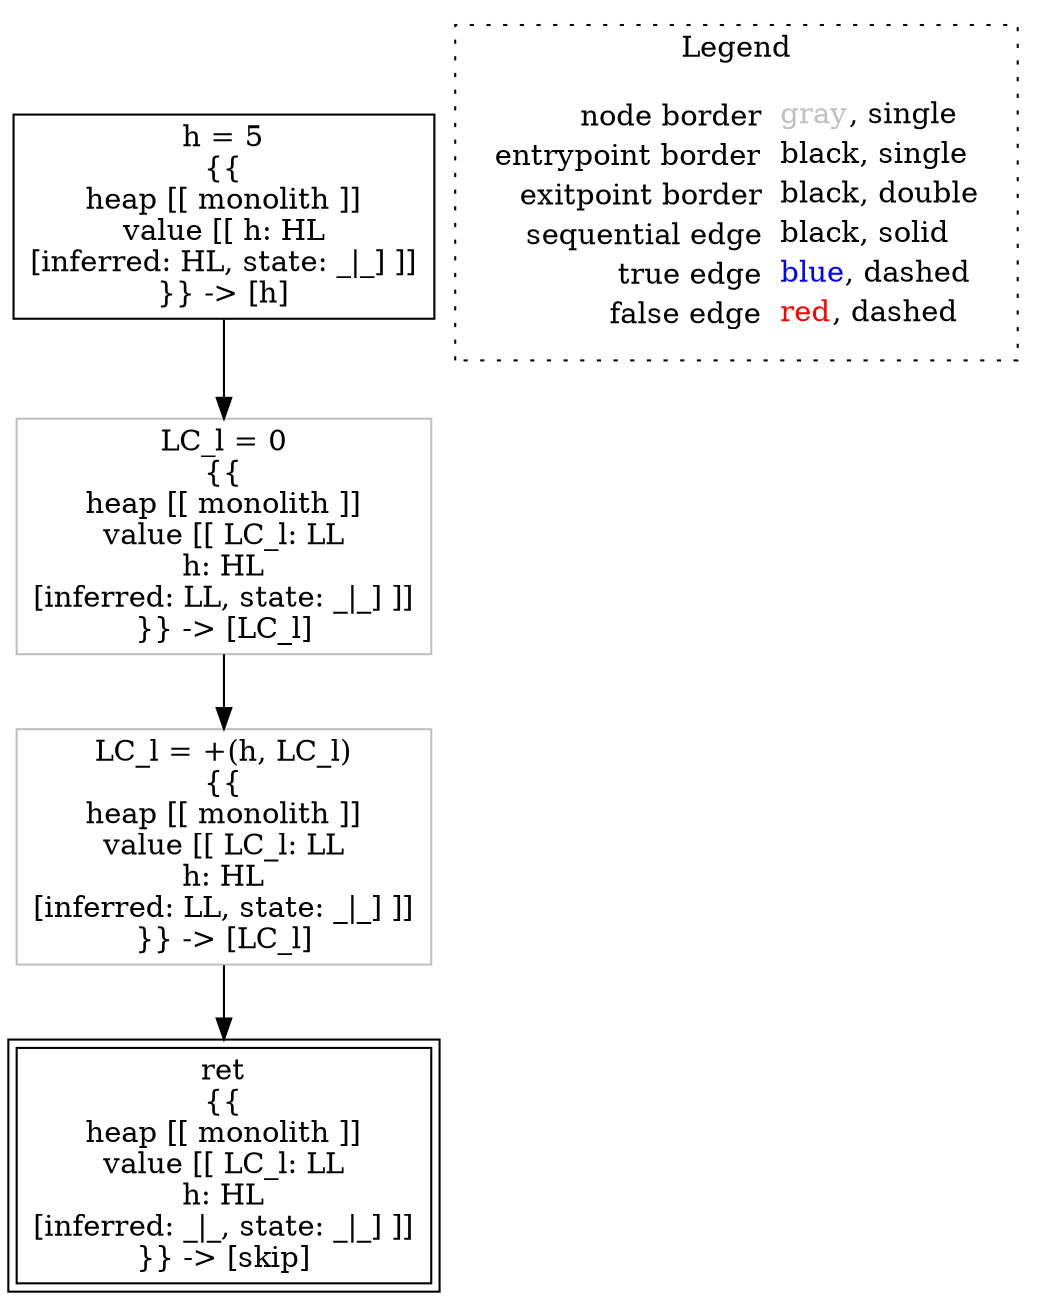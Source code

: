 digraph {
	"node0" [shape="rect",color="black",label=<h = 5<BR/>{{<BR/>heap [[ monolith ]]<BR/>value [[ h: HL<BR/>[inferred: HL, state: _|_] ]]<BR/>}} -&gt; [h]>];
	"node1" [shape="rect",color="gray",label=<LC_l = 0<BR/>{{<BR/>heap [[ monolith ]]<BR/>value [[ LC_l: LL<BR/>h: HL<BR/>[inferred: LL, state: _|_] ]]<BR/>}} -&gt; [LC_l]>];
	"node2" [shape="rect",color="gray",label=<LC_l = +(h, LC_l)<BR/>{{<BR/>heap [[ monolith ]]<BR/>value [[ LC_l: LL<BR/>h: HL<BR/>[inferred: LL, state: _|_] ]]<BR/>}} -&gt; [LC_l]>];
	"node3" [shape="rect",color="black",peripheries="2",label=<ret<BR/>{{<BR/>heap [[ monolith ]]<BR/>value [[ LC_l: LL<BR/>h: HL<BR/>[inferred: _|_, state: _|_] ]]<BR/>}} -&gt; [skip]>];
	"node1" -> "node2" [color="black"];
	"node2" -> "node3" [color="black"];
	"node0" -> "node1" [color="black"];
subgraph cluster_legend {
	label="Legend";
	style=dotted;
	node [shape=plaintext];
	"legend" [label=<<table border="0" cellpadding="2" cellspacing="0" cellborder="0"><tr><td align="right">node border&nbsp;</td><td align="left"><font color="gray">gray</font>, single</td></tr><tr><td align="right">entrypoint border&nbsp;</td><td align="left"><font color="black">black</font>, single</td></tr><tr><td align="right">exitpoint border&nbsp;</td><td align="left"><font color="black">black</font>, double</td></tr><tr><td align="right">sequential edge&nbsp;</td><td align="left"><font color="black">black</font>, solid</td></tr><tr><td align="right">true edge&nbsp;</td><td align="left"><font color="blue">blue</font>, dashed</td></tr><tr><td align="right">false edge&nbsp;</td><td align="left"><font color="red">red</font>, dashed</td></tr></table>>];
}

}
